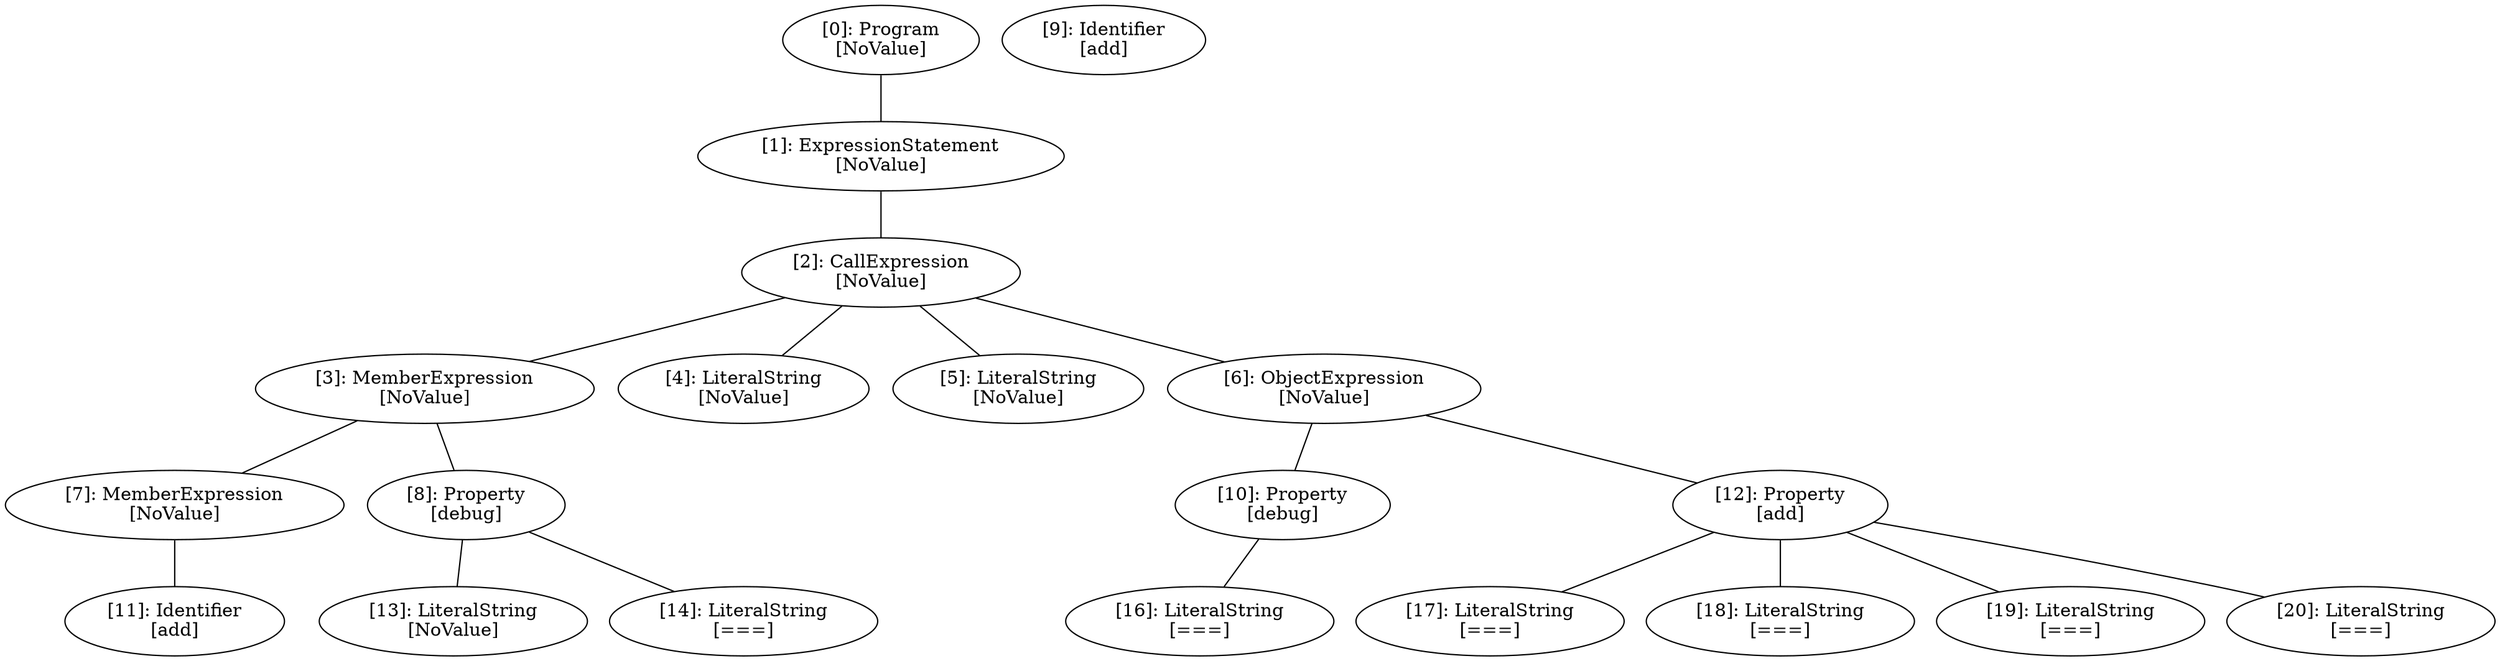 // Result
graph {
	0 [label="[0]: Program
[NoValue]"]
	1 [label="[1]: ExpressionStatement
[NoValue]"]
	2 [label="[2]: CallExpression
[NoValue]"]
	3 [label="[3]: MemberExpression
[NoValue]"]
	4 [label="[4]: LiteralString
[NoValue]"]
	5 [label="[5]: LiteralString
[NoValue]"]
	6 [label="[6]: ObjectExpression
[NoValue]"]
	7 [label="[7]: MemberExpression
[NoValue]"]
	8 [label="[8]: Property
[debug]"]
	9 [label="[9]: Identifier
[add]"]
	10 [label="[10]: Property
[debug]"]
	11 [label="[11]: Identifier
[add]"]
	12 [label="[12]: Property
[add]"]
	13 [label="[13]: LiteralString
[NoValue]"]
	14 [label="[14]: LiteralString
[===]"]
	16 [label="[16]: LiteralString
[===]"]
	17 [label="[17]: LiteralString
[===]"]
	18 [label="[18]: LiteralString
[===]"]
	19 [label="[19]: LiteralString
[===]"]
	20 [label="[20]: LiteralString
[===]"]
	0 -- 1
	1 -- 2
	2 -- 3
	2 -- 4
	2 -- 5
	2 -- 6
	3 -- 7
	3 -- 8
	6 -- 10
	6 -- 12
	7 -- 11
	8 -- 13
	8 -- 14
	10 -- 16
	12 -- 17
	12 -- 18
	12 -- 19
	12 -- 20
}
